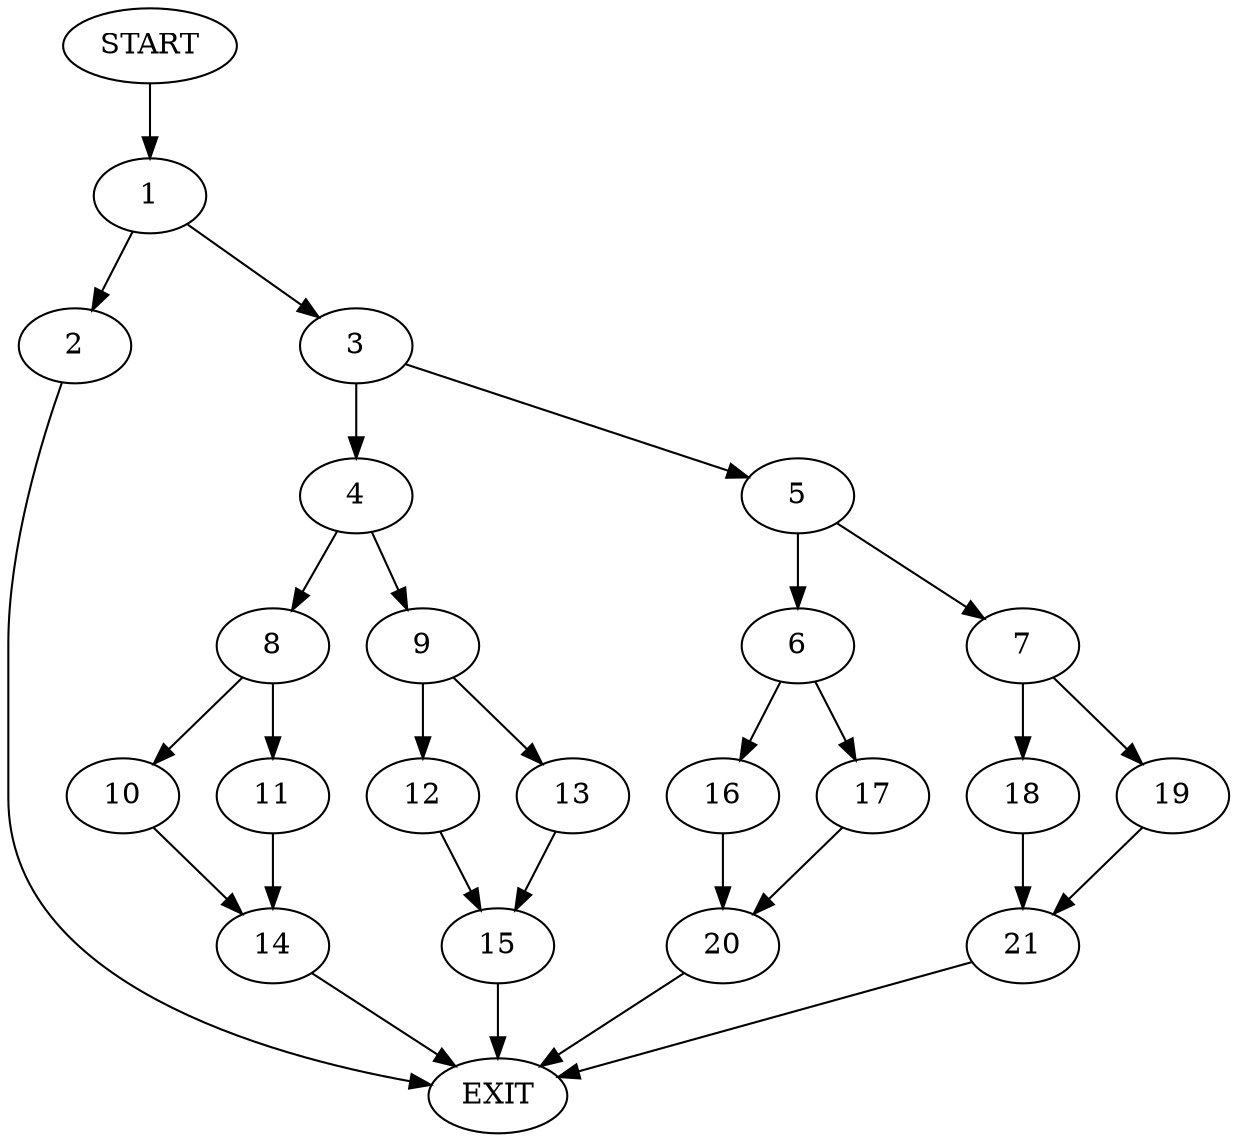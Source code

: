 digraph {
0 [label="START"]
22 [label="EXIT"]
0 -> 1
1 -> 2
1 -> 3
2 -> 22
3 -> 4
3 -> 5
5 -> 6
5 -> 7
4 -> 8
4 -> 9
8 -> 10
8 -> 11
9 -> 12
9 -> 13
10 -> 14
11 -> 14
14 -> 22
12 -> 15
13 -> 15
15 -> 22
6 -> 16
6 -> 17
7 -> 18
7 -> 19
17 -> 20
16 -> 20
20 -> 22
19 -> 21
18 -> 21
21 -> 22
}
